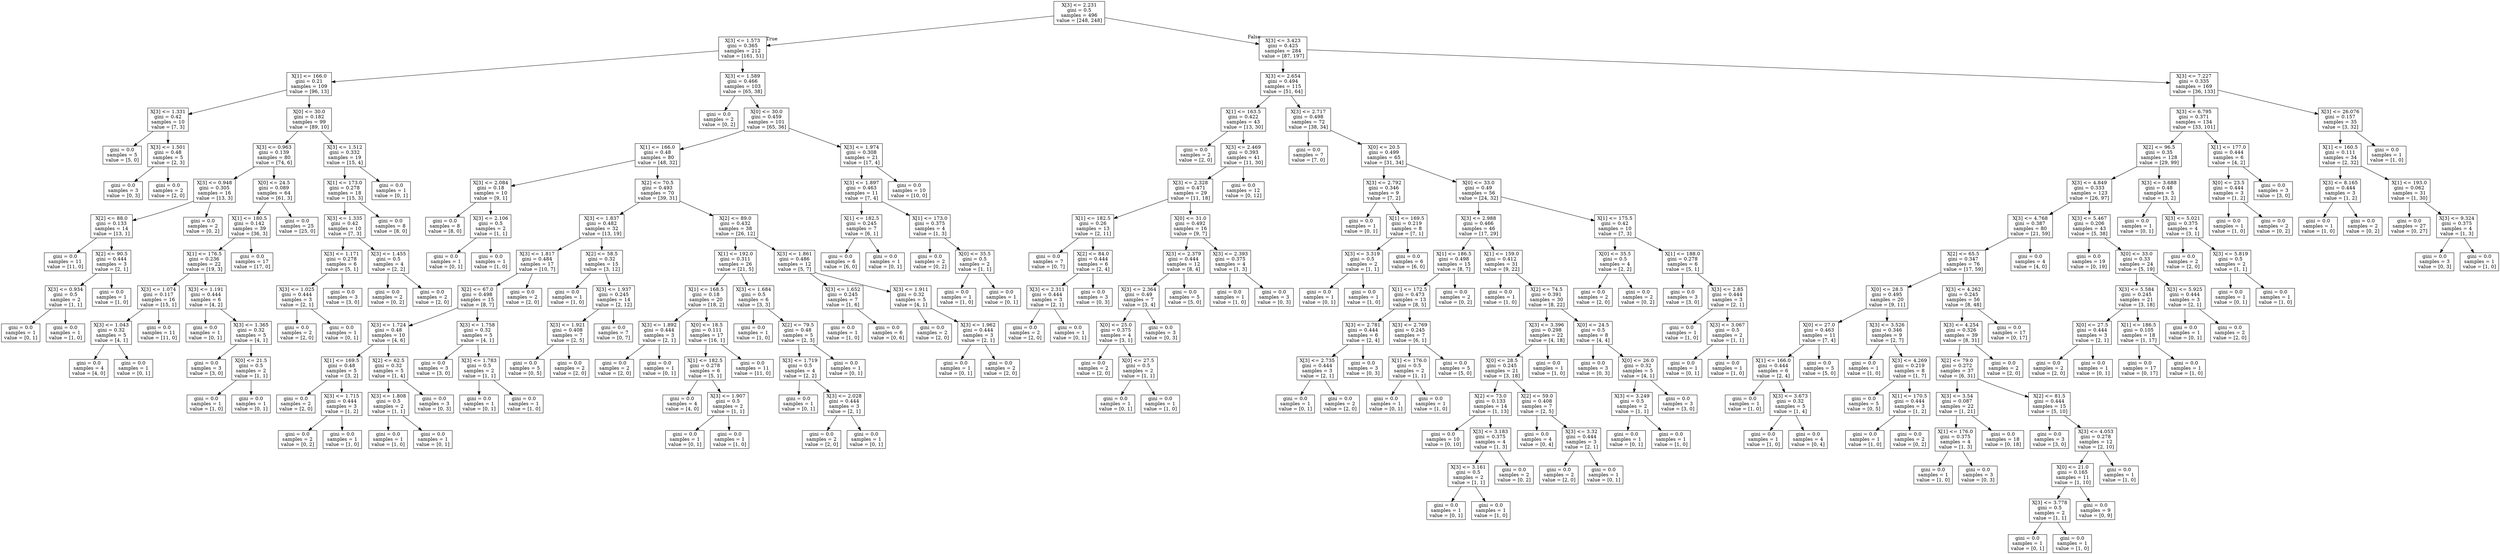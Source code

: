 digraph Tree {
node [shape=box] ;
0 [label="X[3] <= 2.231\ngini = 0.5\nsamples = 496\nvalue = [248, 248]"] ;
1 [label="X[3] <= 1.573\ngini = 0.365\nsamples = 212\nvalue = [161, 51]"] ;
0 -> 1 [labeldistance=2.5, labelangle=45, headlabel="True"] ;
2 [label="X[1] <= 166.0\ngini = 0.21\nsamples = 109\nvalue = [96, 13]"] ;
1 -> 2 ;
3 [label="X[3] <= 1.331\ngini = 0.42\nsamples = 10\nvalue = [7, 3]"] ;
2 -> 3 ;
4 [label="gini = 0.0\nsamples = 5\nvalue = [5, 0]"] ;
3 -> 4 ;
5 [label="X[3] <= 1.501\ngini = 0.48\nsamples = 5\nvalue = [2, 3]"] ;
3 -> 5 ;
6 [label="gini = 0.0\nsamples = 3\nvalue = [0, 3]"] ;
5 -> 6 ;
7 [label="gini = 0.0\nsamples = 2\nvalue = [2, 0]"] ;
5 -> 7 ;
8 [label="X[0] <= 30.0\ngini = 0.182\nsamples = 99\nvalue = [89, 10]"] ;
2 -> 8 ;
9 [label="X[3] <= 0.963\ngini = 0.139\nsamples = 80\nvalue = [74, 6]"] ;
8 -> 9 ;
10 [label="X[3] <= 0.948\ngini = 0.305\nsamples = 16\nvalue = [13, 3]"] ;
9 -> 10 ;
11 [label="X[2] <= 88.0\ngini = 0.133\nsamples = 14\nvalue = [13, 1]"] ;
10 -> 11 ;
12 [label="gini = 0.0\nsamples = 11\nvalue = [11, 0]"] ;
11 -> 12 ;
13 [label="X[2] <= 90.5\ngini = 0.444\nsamples = 3\nvalue = [2, 1]"] ;
11 -> 13 ;
14 [label="X[3] <= 0.934\ngini = 0.5\nsamples = 2\nvalue = [1, 1]"] ;
13 -> 14 ;
15 [label="gini = 0.0\nsamples = 1\nvalue = [0, 1]"] ;
14 -> 15 ;
16 [label="gini = 0.0\nsamples = 1\nvalue = [1, 0]"] ;
14 -> 16 ;
17 [label="gini = 0.0\nsamples = 1\nvalue = [1, 0]"] ;
13 -> 17 ;
18 [label="gini = 0.0\nsamples = 2\nvalue = [0, 2]"] ;
10 -> 18 ;
19 [label="X[0] <= 24.5\ngini = 0.089\nsamples = 64\nvalue = [61, 3]"] ;
9 -> 19 ;
20 [label="X[1] <= 180.5\ngini = 0.142\nsamples = 39\nvalue = [36, 3]"] ;
19 -> 20 ;
21 [label="X[1] <= 176.5\ngini = 0.236\nsamples = 22\nvalue = [19, 3]"] ;
20 -> 21 ;
22 [label="X[3] <= 1.074\ngini = 0.117\nsamples = 16\nvalue = [15, 1]"] ;
21 -> 22 ;
23 [label="X[3] <= 1.043\ngini = 0.32\nsamples = 5\nvalue = [4, 1]"] ;
22 -> 23 ;
24 [label="gini = 0.0\nsamples = 4\nvalue = [4, 0]"] ;
23 -> 24 ;
25 [label="gini = 0.0\nsamples = 1\nvalue = [0, 1]"] ;
23 -> 25 ;
26 [label="gini = 0.0\nsamples = 11\nvalue = [11, 0]"] ;
22 -> 26 ;
27 [label="X[3] <= 1.191\ngini = 0.444\nsamples = 6\nvalue = [4, 2]"] ;
21 -> 27 ;
28 [label="gini = 0.0\nsamples = 1\nvalue = [0, 1]"] ;
27 -> 28 ;
29 [label="X[3] <= 1.365\ngini = 0.32\nsamples = 5\nvalue = [4, 1]"] ;
27 -> 29 ;
30 [label="gini = 0.0\nsamples = 3\nvalue = [3, 0]"] ;
29 -> 30 ;
31 [label="X[0] <= 21.5\ngini = 0.5\nsamples = 2\nvalue = [1, 1]"] ;
29 -> 31 ;
32 [label="gini = 0.0\nsamples = 1\nvalue = [1, 0]"] ;
31 -> 32 ;
33 [label="gini = 0.0\nsamples = 1\nvalue = [0, 1]"] ;
31 -> 33 ;
34 [label="gini = 0.0\nsamples = 17\nvalue = [17, 0]"] ;
20 -> 34 ;
35 [label="gini = 0.0\nsamples = 25\nvalue = [25, 0]"] ;
19 -> 35 ;
36 [label="X[3] <= 1.512\ngini = 0.332\nsamples = 19\nvalue = [15, 4]"] ;
8 -> 36 ;
37 [label="X[1] <= 173.0\ngini = 0.278\nsamples = 18\nvalue = [15, 3]"] ;
36 -> 37 ;
38 [label="X[3] <= 1.335\ngini = 0.42\nsamples = 10\nvalue = [7, 3]"] ;
37 -> 38 ;
39 [label="X[3] <= 1.171\ngini = 0.278\nsamples = 6\nvalue = [5, 1]"] ;
38 -> 39 ;
40 [label="X[3] <= 1.025\ngini = 0.444\nsamples = 3\nvalue = [2, 1]"] ;
39 -> 40 ;
41 [label="gini = 0.0\nsamples = 2\nvalue = [2, 0]"] ;
40 -> 41 ;
42 [label="gini = 0.0\nsamples = 1\nvalue = [0, 1]"] ;
40 -> 42 ;
43 [label="gini = 0.0\nsamples = 3\nvalue = [3, 0]"] ;
39 -> 43 ;
44 [label="X[3] <= 1.455\ngini = 0.5\nsamples = 4\nvalue = [2, 2]"] ;
38 -> 44 ;
45 [label="gini = 0.0\nsamples = 2\nvalue = [0, 2]"] ;
44 -> 45 ;
46 [label="gini = 0.0\nsamples = 2\nvalue = [2, 0]"] ;
44 -> 46 ;
47 [label="gini = 0.0\nsamples = 8\nvalue = [8, 0]"] ;
37 -> 47 ;
48 [label="gini = 0.0\nsamples = 1\nvalue = [0, 1]"] ;
36 -> 48 ;
49 [label="X[3] <= 1.589\ngini = 0.466\nsamples = 103\nvalue = [65, 38]"] ;
1 -> 49 ;
50 [label="gini = 0.0\nsamples = 2\nvalue = [0, 2]"] ;
49 -> 50 ;
51 [label="X[0] <= 30.0\ngini = 0.459\nsamples = 101\nvalue = [65, 36]"] ;
49 -> 51 ;
52 [label="X[1] <= 166.0\ngini = 0.48\nsamples = 80\nvalue = [48, 32]"] ;
51 -> 52 ;
53 [label="X[3] <= 2.084\ngini = 0.18\nsamples = 10\nvalue = [9, 1]"] ;
52 -> 53 ;
54 [label="gini = 0.0\nsamples = 8\nvalue = [8, 0]"] ;
53 -> 54 ;
55 [label="X[3] <= 2.106\ngini = 0.5\nsamples = 2\nvalue = [1, 1]"] ;
53 -> 55 ;
56 [label="gini = 0.0\nsamples = 1\nvalue = [0, 1]"] ;
55 -> 56 ;
57 [label="gini = 0.0\nsamples = 1\nvalue = [1, 0]"] ;
55 -> 57 ;
58 [label="X[2] <= 70.5\ngini = 0.493\nsamples = 70\nvalue = [39, 31]"] ;
52 -> 58 ;
59 [label="X[3] <= 1.837\ngini = 0.482\nsamples = 32\nvalue = [13, 19]"] ;
58 -> 59 ;
60 [label="X[3] <= 1.817\ngini = 0.484\nsamples = 17\nvalue = [10, 7]"] ;
59 -> 60 ;
61 [label="X[2] <= 67.0\ngini = 0.498\nsamples = 15\nvalue = [8, 7]"] ;
60 -> 61 ;
62 [label="X[3] <= 1.724\ngini = 0.48\nsamples = 10\nvalue = [4, 6]"] ;
61 -> 62 ;
63 [label="X[1] <= 169.5\ngini = 0.48\nsamples = 5\nvalue = [3, 2]"] ;
62 -> 63 ;
64 [label="gini = 0.0\nsamples = 2\nvalue = [2, 0]"] ;
63 -> 64 ;
65 [label="X[3] <= 1.715\ngini = 0.444\nsamples = 3\nvalue = [1, 2]"] ;
63 -> 65 ;
66 [label="gini = 0.0\nsamples = 2\nvalue = [0, 2]"] ;
65 -> 66 ;
67 [label="gini = 0.0\nsamples = 1\nvalue = [1, 0]"] ;
65 -> 67 ;
68 [label="X[2] <= 62.5\ngini = 0.32\nsamples = 5\nvalue = [1, 4]"] ;
62 -> 68 ;
69 [label="X[3] <= 1.808\ngini = 0.5\nsamples = 2\nvalue = [1, 1]"] ;
68 -> 69 ;
70 [label="gini = 0.0\nsamples = 1\nvalue = [1, 0]"] ;
69 -> 70 ;
71 [label="gini = 0.0\nsamples = 1\nvalue = [0, 1]"] ;
69 -> 71 ;
72 [label="gini = 0.0\nsamples = 3\nvalue = [0, 3]"] ;
68 -> 72 ;
73 [label="X[3] <= 1.758\ngini = 0.32\nsamples = 5\nvalue = [4, 1]"] ;
61 -> 73 ;
74 [label="gini = 0.0\nsamples = 3\nvalue = [3, 0]"] ;
73 -> 74 ;
75 [label="X[3] <= 1.783\ngini = 0.5\nsamples = 2\nvalue = [1, 1]"] ;
73 -> 75 ;
76 [label="gini = 0.0\nsamples = 1\nvalue = [0, 1]"] ;
75 -> 76 ;
77 [label="gini = 0.0\nsamples = 1\nvalue = [1, 0]"] ;
75 -> 77 ;
78 [label="gini = 0.0\nsamples = 2\nvalue = [2, 0]"] ;
60 -> 78 ;
79 [label="X[2] <= 58.5\ngini = 0.32\nsamples = 15\nvalue = [3, 12]"] ;
59 -> 79 ;
80 [label="gini = 0.0\nsamples = 1\nvalue = [1, 0]"] ;
79 -> 80 ;
81 [label="X[3] <= 1.937\ngini = 0.245\nsamples = 14\nvalue = [2, 12]"] ;
79 -> 81 ;
82 [label="X[3] <= 1.921\ngini = 0.408\nsamples = 7\nvalue = [2, 5]"] ;
81 -> 82 ;
83 [label="gini = 0.0\nsamples = 5\nvalue = [0, 5]"] ;
82 -> 83 ;
84 [label="gini = 0.0\nsamples = 2\nvalue = [2, 0]"] ;
82 -> 84 ;
85 [label="gini = 0.0\nsamples = 7\nvalue = [0, 7]"] ;
81 -> 85 ;
86 [label="X[2] <= 89.0\ngini = 0.432\nsamples = 38\nvalue = [26, 12]"] ;
58 -> 86 ;
87 [label="X[1] <= 192.0\ngini = 0.311\nsamples = 26\nvalue = [21, 5]"] ;
86 -> 87 ;
88 [label="X[1] <= 168.5\ngini = 0.18\nsamples = 20\nvalue = [18, 2]"] ;
87 -> 88 ;
89 [label="X[3] <= 1.892\ngini = 0.444\nsamples = 3\nvalue = [2, 1]"] ;
88 -> 89 ;
90 [label="gini = 0.0\nsamples = 2\nvalue = [2, 0]"] ;
89 -> 90 ;
91 [label="gini = 0.0\nsamples = 1\nvalue = [0, 1]"] ;
89 -> 91 ;
92 [label="X[0] <= 18.5\ngini = 0.111\nsamples = 17\nvalue = [16, 1]"] ;
88 -> 92 ;
93 [label="X[1] <= 182.5\ngini = 0.278\nsamples = 6\nvalue = [5, 1]"] ;
92 -> 93 ;
94 [label="gini = 0.0\nsamples = 4\nvalue = [4, 0]"] ;
93 -> 94 ;
95 [label="X[3] <= 1.907\ngini = 0.5\nsamples = 2\nvalue = [1, 1]"] ;
93 -> 95 ;
96 [label="gini = 0.0\nsamples = 1\nvalue = [0, 1]"] ;
95 -> 96 ;
97 [label="gini = 0.0\nsamples = 1\nvalue = [1, 0]"] ;
95 -> 97 ;
98 [label="gini = 0.0\nsamples = 11\nvalue = [11, 0]"] ;
92 -> 98 ;
99 [label="X[3] <= 1.684\ngini = 0.5\nsamples = 6\nvalue = [3, 3]"] ;
87 -> 99 ;
100 [label="gini = 0.0\nsamples = 1\nvalue = [1, 0]"] ;
99 -> 100 ;
101 [label="X[2] <= 79.5\ngini = 0.48\nsamples = 5\nvalue = [2, 3]"] ;
99 -> 101 ;
102 [label="X[3] <= 1.719\ngini = 0.5\nsamples = 4\nvalue = [2, 2]"] ;
101 -> 102 ;
103 [label="gini = 0.0\nsamples = 1\nvalue = [0, 1]"] ;
102 -> 103 ;
104 [label="X[3] <= 2.028\ngini = 0.444\nsamples = 3\nvalue = [2, 1]"] ;
102 -> 104 ;
105 [label="gini = 0.0\nsamples = 2\nvalue = [2, 0]"] ;
104 -> 105 ;
106 [label="gini = 0.0\nsamples = 1\nvalue = [0, 1]"] ;
104 -> 106 ;
107 [label="gini = 0.0\nsamples = 1\nvalue = [0, 1]"] ;
101 -> 107 ;
108 [label="X[3] <= 1.861\ngini = 0.486\nsamples = 12\nvalue = [5, 7]"] ;
86 -> 108 ;
109 [label="X[3] <= 1.652\ngini = 0.245\nsamples = 7\nvalue = [1, 6]"] ;
108 -> 109 ;
110 [label="gini = 0.0\nsamples = 1\nvalue = [1, 0]"] ;
109 -> 110 ;
111 [label="gini = 0.0\nsamples = 6\nvalue = [0, 6]"] ;
109 -> 111 ;
112 [label="X[3] <= 1.911\ngini = 0.32\nsamples = 5\nvalue = [4, 1]"] ;
108 -> 112 ;
113 [label="gini = 0.0\nsamples = 2\nvalue = [2, 0]"] ;
112 -> 113 ;
114 [label="X[3] <= 1.962\ngini = 0.444\nsamples = 3\nvalue = [2, 1]"] ;
112 -> 114 ;
115 [label="gini = 0.0\nsamples = 1\nvalue = [0, 1]"] ;
114 -> 115 ;
116 [label="gini = 0.0\nsamples = 2\nvalue = [2, 0]"] ;
114 -> 116 ;
117 [label="X[3] <= 1.974\ngini = 0.308\nsamples = 21\nvalue = [17, 4]"] ;
51 -> 117 ;
118 [label="X[3] <= 1.897\ngini = 0.463\nsamples = 11\nvalue = [7, 4]"] ;
117 -> 118 ;
119 [label="X[1] <= 182.5\ngini = 0.245\nsamples = 7\nvalue = [6, 1]"] ;
118 -> 119 ;
120 [label="gini = 0.0\nsamples = 6\nvalue = [6, 0]"] ;
119 -> 120 ;
121 [label="gini = 0.0\nsamples = 1\nvalue = [0, 1]"] ;
119 -> 121 ;
122 [label="X[1] <= 173.0\ngini = 0.375\nsamples = 4\nvalue = [1, 3]"] ;
118 -> 122 ;
123 [label="gini = 0.0\nsamples = 2\nvalue = [0, 2]"] ;
122 -> 123 ;
124 [label="X[0] <= 35.5\ngini = 0.5\nsamples = 2\nvalue = [1, 1]"] ;
122 -> 124 ;
125 [label="gini = 0.0\nsamples = 1\nvalue = [1, 0]"] ;
124 -> 125 ;
126 [label="gini = 0.0\nsamples = 1\nvalue = [0, 1]"] ;
124 -> 126 ;
127 [label="gini = 0.0\nsamples = 10\nvalue = [10, 0]"] ;
117 -> 127 ;
128 [label="X[3] <= 3.423\ngini = 0.425\nsamples = 284\nvalue = [87, 197]"] ;
0 -> 128 [labeldistance=2.5, labelangle=-45, headlabel="False"] ;
129 [label="X[3] <= 2.654\ngini = 0.494\nsamples = 115\nvalue = [51, 64]"] ;
128 -> 129 ;
130 [label="X[1] <= 163.5\ngini = 0.422\nsamples = 43\nvalue = [13, 30]"] ;
129 -> 130 ;
131 [label="gini = 0.0\nsamples = 2\nvalue = [2, 0]"] ;
130 -> 131 ;
132 [label="X[3] <= 2.469\ngini = 0.393\nsamples = 41\nvalue = [11, 30]"] ;
130 -> 132 ;
133 [label="X[3] <= 2.328\ngini = 0.471\nsamples = 29\nvalue = [11, 18]"] ;
132 -> 133 ;
134 [label="X[1] <= 182.5\ngini = 0.26\nsamples = 13\nvalue = [2, 11]"] ;
133 -> 134 ;
135 [label="gini = 0.0\nsamples = 7\nvalue = [0, 7]"] ;
134 -> 135 ;
136 [label="X[2] <= 84.0\ngini = 0.444\nsamples = 6\nvalue = [2, 4]"] ;
134 -> 136 ;
137 [label="X[3] <= 2.311\ngini = 0.444\nsamples = 3\nvalue = [2, 1]"] ;
136 -> 137 ;
138 [label="gini = 0.0\nsamples = 2\nvalue = [2, 0]"] ;
137 -> 138 ;
139 [label="gini = 0.0\nsamples = 1\nvalue = [0, 1]"] ;
137 -> 139 ;
140 [label="gini = 0.0\nsamples = 3\nvalue = [0, 3]"] ;
136 -> 140 ;
141 [label="X[0] <= 31.0\ngini = 0.492\nsamples = 16\nvalue = [9, 7]"] ;
133 -> 141 ;
142 [label="X[3] <= 2.379\ngini = 0.444\nsamples = 12\nvalue = [8, 4]"] ;
141 -> 142 ;
143 [label="X[3] <= 2.364\ngini = 0.49\nsamples = 7\nvalue = [3, 4]"] ;
142 -> 143 ;
144 [label="X[0] <= 25.0\ngini = 0.375\nsamples = 4\nvalue = [3, 1]"] ;
143 -> 144 ;
145 [label="gini = 0.0\nsamples = 2\nvalue = [2, 0]"] ;
144 -> 145 ;
146 [label="X[0] <= 27.5\ngini = 0.5\nsamples = 2\nvalue = [1, 1]"] ;
144 -> 146 ;
147 [label="gini = 0.0\nsamples = 1\nvalue = [0, 1]"] ;
146 -> 147 ;
148 [label="gini = 0.0\nsamples = 1\nvalue = [1, 0]"] ;
146 -> 148 ;
149 [label="gini = 0.0\nsamples = 3\nvalue = [0, 3]"] ;
143 -> 149 ;
150 [label="gini = 0.0\nsamples = 5\nvalue = [5, 0]"] ;
142 -> 150 ;
151 [label="X[3] <= 2.393\ngini = 0.375\nsamples = 4\nvalue = [1, 3]"] ;
141 -> 151 ;
152 [label="gini = 0.0\nsamples = 1\nvalue = [1, 0]"] ;
151 -> 152 ;
153 [label="gini = 0.0\nsamples = 3\nvalue = [0, 3]"] ;
151 -> 153 ;
154 [label="gini = 0.0\nsamples = 12\nvalue = [0, 12]"] ;
132 -> 154 ;
155 [label="X[3] <= 2.717\ngini = 0.498\nsamples = 72\nvalue = [38, 34]"] ;
129 -> 155 ;
156 [label="gini = 0.0\nsamples = 7\nvalue = [7, 0]"] ;
155 -> 156 ;
157 [label="X[0] <= 20.5\ngini = 0.499\nsamples = 65\nvalue = [31, 34]"] ;
155 -> 157 ;
158 [label="X[3] <= 2.792\ngini = 0.346\nsamples = 9\nvalue = [7, 2]"] ;
157 -> 158 ;
159 [label="gini = 0.0\nsamples = 1\nvalue = [0, 1]"] ;
158 -> 159 ;
160 [label="X[1] <= 169.5\ngini = 0.219\nsamples = 8\nvalue = [7, 1]"] ;
158 -> 160 ;
161 [label="X[3] <= 3.319\ngini = 0.5\nsamples = 2\nvalue = [1, 1]"] ;
160 -> 161 ;
162 [label="gini = 0.0\nsamples = 1\nvalue = [0, 1]"] ;
161 -> 162 ;
163 [label="gini = 0.0\nsamples = 1\nvalue = [1, 0]"] ;
161 -> 163 ;
164 [label="gini = 0.0\nsamples = 6\nvalue = [6, 0]"] ;
160 -> 164 ;
165 [label="X[0] <= 33.0\ngini = 0.49\nsamples = 56\nvalue = [24, 32]"] ;
157 -> 165 ;
166 [label="X[3] <= 2.988\ngini = 0.466\nsamples = 46\nvalue = [17, 29]"] ;
165 -> 166 ;
167 [label="X[1] <= 186.5\ngini = 0.498\nsamples = 15\nvalue = [8, 7]"] ;
166 -> 167 ;
168 [label="X[1] <= 172.5\ngini = 0.473\nsamples = 13\nvalue = [8, 5]"] ;
167 -> 168 ;
169 [label="X[3] <= 2.781\ngini = 0.444\nsamples = 6\nvalue = [2, 4]"] ;
168 -> 169 ;
170 [label="X[3] <= 2.735\ngini = 0.444\nsamples = 3\nvalue = [2, 1]"] ;
169 -> 170 ;
171 [label="gini = 0.0\nsamples = 1\nvalue = [0, 1]"] ;
170 -> 171 ;
172 [label="gini = 0.0\nsamples = 2\nvalue = [2, 0]"] ;
170 -> 172 ;
173 [label="gini = 0.0\nsamples = 3\nvalue = [0, 3]"] ;
169 -> 173 ;
174 [label="X[3] <= 2.769\ngini = 0.245\nsamples = 7\nvalue = [6, 1]"] ;
168 -> 174 ;
175 [label="X[1] <= 176.0\ngini = 0.5\nsamples = 2\nvalue = [1, 1]"] ;
174 -> 175 ;
176 [label="gini = 0.0\nsamples = 1\nvalue = [0, 1]"] ;
175 -> 176 ;
177 [label="gini = 0.0\nsamples = 1\nvalue = [1, 0]"] ;
175 -> 177 ;
178 [label="gini = 0.0\nsamples = 5\nvalue = [5, 0]"] ;
174 -> 178 ;
179 [label="gini = 0.0\nsamples = 2\nvalue = [0, 2]"] ;
167 -> 179 ;
180 [label="X[1] <= 159.0\ngini = 0.412\nsamples = 31\nvalue = [9, 22]"] ;
166 -> 180 ;
181 [label="gini = 0.0\nsamples = 1\nvalue = [1, 0]"] ;
180 -> 181 ;
182 [label="X[2] <= 74.5\ngini = 0.391\nsamples = 30\nvalue = [8, 22]"] ;
180 -> 182 ;
183 [label="X[3] <= 3.396\ngini = 0.298\nsamples = 22\nvalue = [4, 18]"] ;
182 -> 183 ;
184 [label="X[0] <= 28.5\ngini = 0.245\nsamples = 21\nvalue = [3, 18]"] ;
183 -> 184 ;
185 [label="X[2] <= 73.0\ngini = 0.133\nsamples = 14\nvalue = [1, 13]"] ;
184 -> 185 ;
186 [label="gini = 0.0\nsamples = 10\nvalue = [0, 10]"] ;
185 -> 186 ;
187 [label="X[3] <= 3.183\ngini = 0.375\nsamples = 4\nvalue = [1, 3]"] ;
185 -> 187 ;
188 [label="X[3] <= 3.161\ngini = 0.5\nsamples = 2\nvalue = [1, 1]"] ;
187 -> 188 ;
189 [label="gini = 0.0\nsamples = 1\nvalue = [0, 1]"] ;
188 -> 189 ;
190 [label="gini = 0.0\nsamples = 1\nvalue = [1, 0]"] ;
188 -> 190 ;
191 [label="gini = 0.0\nsamples = 2\nvalue = [0, 2]"] ;
187 -> 191 ;
192 [label="X[2] <= 59.0\ngini = 0.408\nsamples = 7\nvalue = [2, 5]"] ;
184 -> 192 ;
193 [label="gini = 0.0\nsamples = 4\nvalue = [0, 4]"] ;
192 -> 193 ;
194 [label="X[3] <= 3.32\ngini = 0.444\nsamples = 3\nvalue = [2, 1]"] ;
192 -> 194 ;
195 [label="gini = 0.0\nsamples = 2\nvalue = [2, 0]"] ;
194 -> 195 ;
196 [label="gini = 0.0\nsamples = 1\nvalue = [0, 1]"] ;
194 -> 196 ;
197 [label="gini = 0.0\nsamples = 1\nvalue = [1, 0]"] ;
183 -> 197 ;
198 [label="X[0] <= 24.5\ngini = 0.5\nsamples = 8\nvalue = [4, 4]"] ;
182 -> 198 ;
199 [label="gini = 0.0\nsamples = 3\nvalue = [0, 3]"] ;
198 -> 199 ;
200 [label="X[0] <= 26.0\ngini = 0.32\nsamples = 5\nvalue = [4, 1]"] ;
198 -> 200 ;
201 [label="X[3] <= 3.249\ngini = 0.5\nsamples = 2\nvalue = [1, 1]"] ;
200 -> 201 ;
202 [label="gini = 0.0\nsamples = 1\nvalue = [0, 1]"] ;
201 -> 202 ;
203 [label="gini = 0.0\nsamples = 1\nvalue = [1, 0]"] ;
201 -> 203 ;
204 [label="gini = 0.0\nsamples = 3\nvalue = [3, 0]"] ;
200 -> 204 ;
205 [label="X[1] <= 175.5\ngini = 0.42\nsamples = 10\nvalue = [7, 3]"] ;
165 -> 205 ;
206 [label="X[0] <= 35.5\ngini = 0.5\nsamples = 4\nvalue = [2, 2]"] ;
205 -> 206 ;
207 [label="gini = 0.0\nsamples = 2\nvalue = [2, 0]"] ;
206 -> 207 ;
208 [label="gini = 0.0\nsamples = 2\nvalue = [0, 2]"] ;
206 -> 208 ;
209 [label="X[1] <= 188.0\ngini = 0.278\nsamples = 6\nvalue = [5, 1]"] ;
205 -> 209 ;
210 [label="gini = 0.0\nsamples = 3\nvalue = [3, 0]"] ;
209 -> 210 ;
211 [label="X[3] <= 2.85\ngini = 0.444\nsamples = 3\nvalue = [2, 1]"] ;
209 -> 211 ;
212 [label="gini = 0.0\nsamples = 1\nvalue = [1, 0]"] ;
211 -> 212 ;
213 [label="X[3] <= 3.067\ngini = 0.5\nsamples = 2\nvalue = [1, 1]"] ;
211 -> 213 ;
214 [label="gini = 0.0\nsamples = 1\nvalue = [0, 1]"] ;
213 -> 214 ;
215 [label="gini = 0.0\nsamples = 1\nvalue = [1, 0]"] ;
213 -> 215 ;
216 [label="X[3] <= 7.227\ngini = 0.335\nsamples = 169\nvalue = [36, 133]"] ;
128 -> 216 ;
217 [label="X[3] <= 6.795\ngini = 0.371\nsamples = 134\nvalue = [33, 101]"] ;
216 -> 217 ;
218 [label="X[2] <= 96.5\ngini = 0.35\nsamples = 128\nvalue = [29, 99]"] ;
217 -> 218 ;
219 [label="X[3] <= 4.849\ngini = 0.333\nsamples = 123\nvalue = [26, 97]"] ;
218 -> 219 ;
220 [label="X[3] <= 4.768\ngini = 0.387\nsamples = 80\nvalue = [21, 59]"] ;
219 -> 220 ;
221 [label="X[2] <= 65.5\ngini = 0.347\nsamples = 76\nvalue = [17, 59]"] ;
220 -> 221 ;
222 [label="X[0] <= 28.5\ngini = 0.495\nsamples = 20\nvalue = [9, 11]"] ;
221 -> 222 ;
223 [label="X[0] <= 27.0\ngini = 0.463\nsamples = 11\nvalue = [7, 4]"] ;
222 -> 223 ;
224 [label="X[1] <= 166.0\ngini = 0.444\nsamples = 6\nvalue = [2, 4]"] ;
223 -> 224 ;
225 [label="gini = 0.0\nsamples = 1\nvalue = [1, 0]"] ;
224 -> 225 ;
226 [label="X[3] <= 3.673\ngini = 0.32\nsamples = 5\nvalue = [1, 4]"] ;
224 -> 226 ;
227 [label="gini = 0.0\nsamples = 1\nvalue = [1, 0]"] ;
226 -> 227 ;
228 [label="gini = 0.0\nsamples = 4\nvalue = [0, 4]"] ;
226 -> 228 ;
229 [label="gini = 0.0\nsamples = 5\nvalue = [5, 0]"] ;
223 -> 229 ;
230 [label="X[3] <= 3.526\ngini = 0.346\nsamples = 9\nvalue = [2, 7]"] ;
222 -> 230 ;
231 [label="gini = 0.0\nsamples = 1\nvalue = [1, 0]"] ;
230 -> 231 ;
232 [label="X[3] <= 4.269\ngini = 0.219\nsamples = 8\nvalue = [1, 7]"] ;
230 -> 232 ;
233 [label="gini = 0.0\nsamples = 5\nvalue = [0, 5]"] ;
232 -> 233 ;
234 [label="X[1] <= 170.5\ngini = 0.444\nsamples = 3\nvalue = [1, 2]"] ;
232 -> 234 ;
235 [label="gini = 0.0\nsamples = 1\nvalue = [1, 0]"] ;
234 -> 235 ;
236 [label="gini = 0.0\nsamples = 2\nvalue = [0, 2]"] ;
234 -> 236 ;
237 [label="X[3] <= 4.262\ngini = 0.245\nsamples = 56\nvalue = [8, 48]"] ;
221 -> 237 ;
238 [label="X[3] <= 4.254\ngini = 0.326\nsamples = 39\nvalue = [8, 31]"] ;
237 -> 238 ;
239 [label="X[2] <= 79.0\ngini = 0.272\nsamples = 37\nvalue = [6, 31]"] ;
238 -> 239 ;
240 [label="X[3] <= 3.54\ngini = 0.087\nsamples = 22\nvalue = [1, 21]"] ;
239 -> 240 ;
241 [label="X[1] <= 176.0\ngini = 0.375\nsamples = 4\nvalue = [1, 3]"] ;
240 -> 241 ;
242 [label="gini = 0.0\nsamples = 1\nvalue = [1, 0]"] ;
241 -> 242 ;
243 [label="gini = 0.0\nsamples = 3\nvalue = [0, 3]"] ;
241 -> 243 ;
244 [label="gini = 0.0\nsamples = 18\nvalue = [0, 18]"] ;
240 -> 244 ;
245 [label="X[2] <= 81.5\ngini = 0.444\nsamples = 15\nvalue = [5, 10]"] ;
239 -> 245 ;
246 [label="gini = 0.0\nsamples = 3\nvalue = [3, 0]"] ;
245 -> 246 ;
247 [label="X[3] <= 4.053\ngini = 0.278\nsamples = 12\nvalue = [2, 10]"] ;
245 -> 247 ;
248 [label="X[0] <= 21.0\ngini = 0.165\nsamples = 11\nvalue = [1, 10]"] ;
247 -> 248 ;
249 [label="X[3] <= 3.778\ngini = 0.5\nsamples = 2\nvalue = [1, 1]"] ;
248 -> 249 ;
250 [label="gini = 0.0\nsamples = 1\nvalue = [0, 1]"] ;
249 -> 250 ;
251 [label="gini = 0.0\nsamples = 1\nvalue = [1, 0]"] ;
249 -> 251 ;
252 [label="gini = 0.0\nsamples = 9\nvalue = [0, 9]"] ;
248 -> 252 ;
253 [label="gini = 0.0\nsamples = 1\nvalue = [1, 0]"] ;
247 -> 253 ;
254 [label="gini = 0.0\nsamples = 2\nvalue = [2, 0]"] ;
238 -> 254 ;
255 [label="gini = 0.0\nsamples = 17\nvalue = [0, 17]"] ;
237 -> 255 ;
256 [label="gini = 0.0\nsamples = 4\nvalue = [4, 0]"] ;
220 -> 256 ;
257 [label="X[3] <= 5.467\ngini = 0.206\nsamples = 43\nvalue = [5, 38]"] ;
219 -> 257 ;
258 [label="gini = 0.0\nsamples = 19\nvalue = [0, 19]"] ;
257 -> 258 ;
259 [label="X[0] <= 33.0\ngini = 0.33\nsamples = 24\nvalue = [5, 19]"] ;
257 -> 259 ;
260 [label="X[3] <= 5.584\ngini = 0.245\nsamples = 21\nvalue = [3, 18]"] ;
259 -> 260 ;
261 [label="X[0] <= 27.5\ngini = 0.444\nsamples = 3\nvalue = [2, 1]"] ;
260 -> 261 ;
262 [label="gini = 0.0\nsamples = 2\nvalue = [2, 0]"] ;
261 -> 262 ;
263 [label="gini = 0.0\nsamples = 1\nvalue = [0, 1]"] ;
261 -> 263 ;
264 [label="X[1] <= 186.5\ngini = 0.105\nsamples = 18\nvalue = [1, 17]"] ;
260 -> 264 ;
265 [label="gini = 0.0\nsamples = 17\nvalue = [0, 17]"] ;
264 -> 265 ;
266 [label="gini = 0.0\nsamples = 1\nvalue = [1, 0]"] ;
264 -> 266 ;
267 [label="X[3] <= 5.925\ngini = 0.444\nsamples = 3\nvalue = [2, 1]"] ;
259 -> 267 ;
268 [label="gini = 0.0\nsamples = 1\nvalue = [0, 1]"] ;
267 -> 268 ;
269 [label="gini = 0.0\nsamples = 2\nvalue = [2, 0]"] ;
267 -> 269 ;
270 [label="X[3] <= 3.688\ngini = 0.48\nsamples = 5\nvalue = [3, 2]"] ;
218 -> 270 ;
271 [label="gini = 0.0\nsamples = 1\nvalue = [0, 1]"] ;
270 -> 271 ;
272 [label="X[3] <= 5.021\ngini = 0.375\nsamples = 4\nvalue = [3, 1]"] ;
270 -> 272 ;
273 [label="gini = 0.0\nsamples = 2\nvalue = [2, 0]"] ;
272 -> 273 ;
274 [label="X[3] <= 5.819\ngini = 0.5\nsamples = 2\nvalue = [1, 1]"] ;
272 -> 274 ;
275 [label="gini = 0.0\nsamples = 1\nvalue = [0, 1]"] ;
274 -> 275 ;
276 [label="gini = 0.0\nsamples = 1\nvalue = [1, 0]"] ;
274 -> 276 ;
277 [label="X[1] <= 177.0\ngini = 0.444\nsamples = 6\nvalue = [4, 2]"] ;
217 -> 277 ;
278 [label="X[0] <= 23.5\ngini = 0.444\nsamples = 3\nvalue = [1, 2]"] ;
277 -> 278 ;
279 [label="gini = 0.0\nsamples = 1\nvalue = [1, 0]"] ;
278 -> 279 ;
280 [label="gini = 0.0\nsamples = 2\nvalue = [0, 2]"] ;
278 -> 280 ;
281 [label="gini = 0.0\nsamples = 3\nvalue = [3, 0]"] ;
277 -> 281 ;
282 [label="X[3] <= 26.076\ngini = 0.157\nsamples = 35\nvalue = [3, 32]"] ;
216 -> 282 ;
283 [label="X[1] <= 160.5\ngini = 0.111\nsamples = 34\nvalue = [2, 32]"] ;
282 -> 283 ;
284 [label="X[3] <= 8.165\ngini = 0.444\nsamples = 3\nvalue = [1, 2]"] ;
283 -> 284 ;
285 [label="gini = 0.0\nsamples = 1\nvalue = [1, 0]"] ;
284 -> 285 ;
286 [label="gini = 0.0\nsamples = 2\nvalue = [0, 2]"] ;
284 -> 286 ;
287 [label="X[1] <= 193.0\ngini = 0.062\nsamples = 31\nvalue = [1, 30]"] ;
283 -> 287 ;
288 [label="gini = 0.0\nsamples = 27\nvalue = [0, 27]"] ;
287 -> 288 ;
289 [label="X[3] <= 9.324\ngini = 0.375\nsamples = 4\nvalue = [1, 3]"] ;
287 -> 289 ;
290 [label="gini = 0.0\nsamples = 3\nvalue = [0, 3]"] ;
289 -> 290 ;
291 [label="gini = 0.0\nsamples = 1\nvalue = [1, 0]"] ;
289 -> 291 ;
292 [label="gini = 0.0\nsamples = 1\nvalue = [1, 0]"] ;
282 -> 292 ;
}